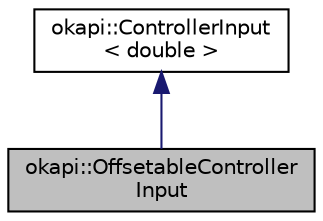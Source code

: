 digraph "okapi::OffsetableControllerInput"
{
 // LATEX_PDF_SIZE
  edge [fontname="Helvetica",fontsize="10",labelfontname="Helvetica",labelfontsize="10"];
  node [fontname="Helvetica",fontsize="10",shape=record];
  Node1 [label="okapi::OffsetableController\lInput",height=0.2,width=0.4,color="black", fillcolor="grey75", style="filled", fontcolor="black",tooltip=" "];
  Node2 -> Node1 [dir="back",color="midnightblue",fontsize="10",style="solid",fontname="Helvetica"];
  Node2 [label="okapi::ControllerInput\l\< double \>",height=0.2,width=0.4,color="black", fillcolor="white", style="filled",URL="$classokapi_1_1ControllerInput.html",tooltip=" "];
}
